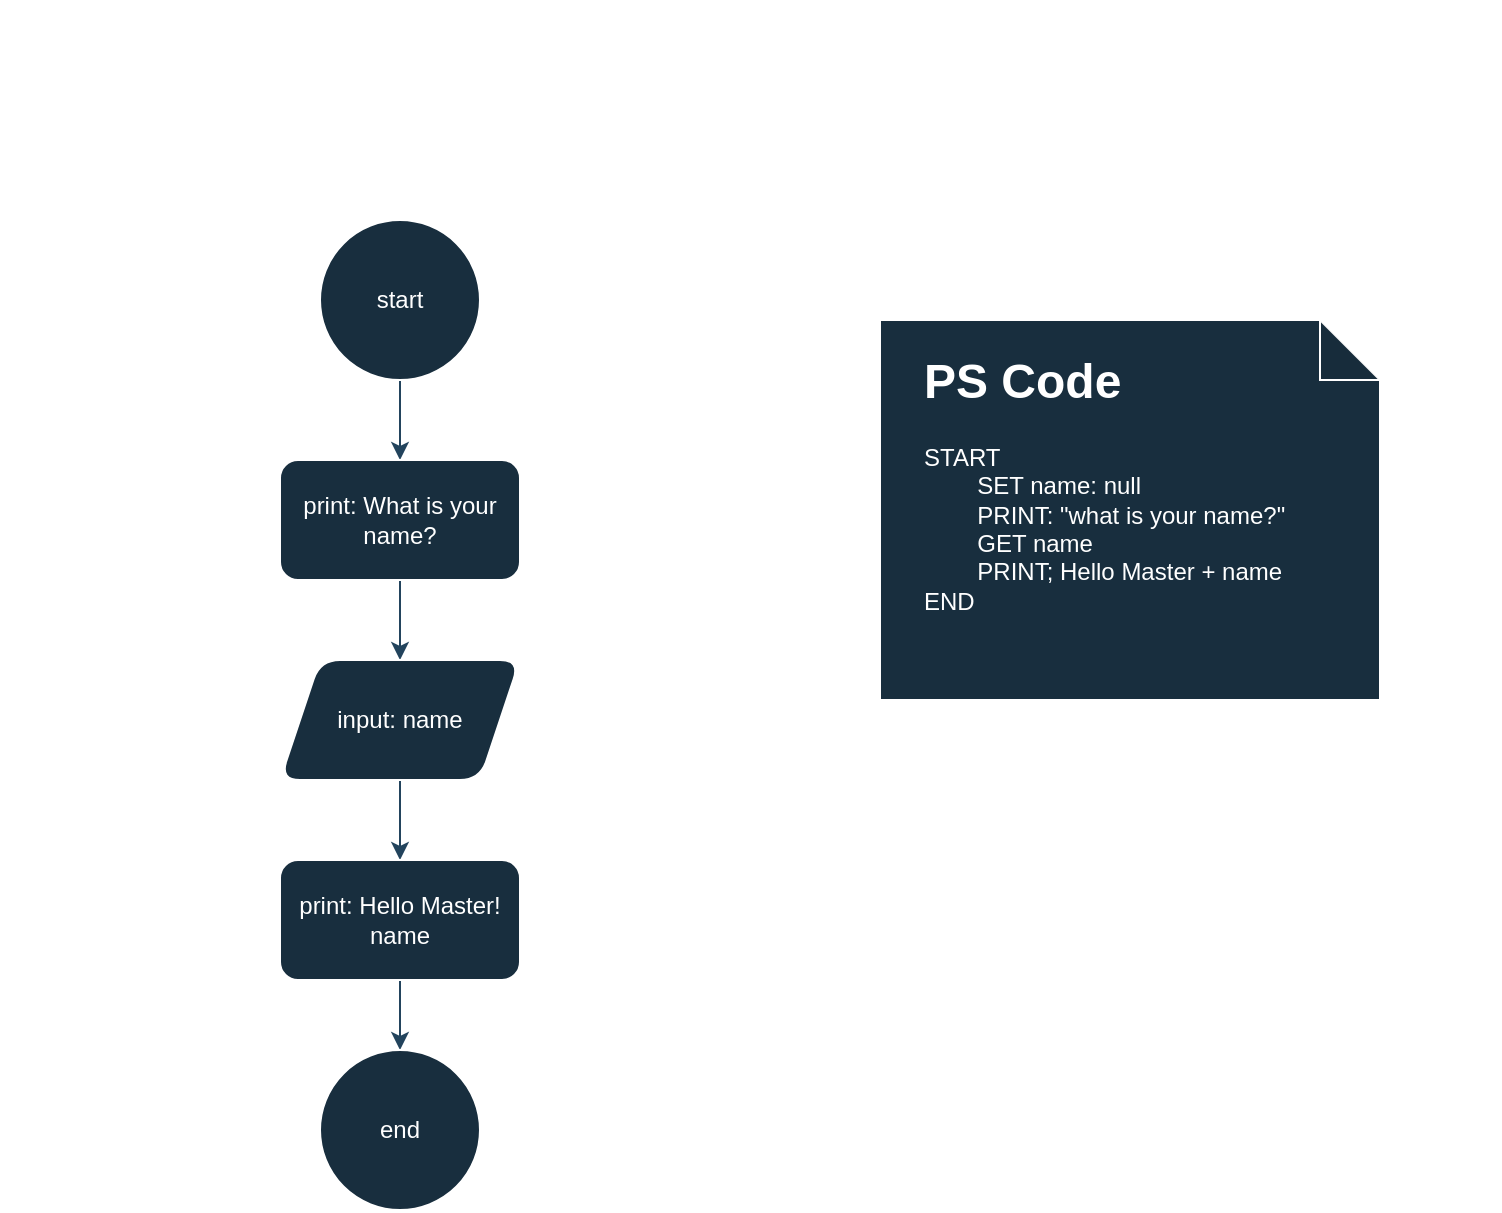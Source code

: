 <mxfile version="28.1.2">
  <diagram name="Seite-1" id="abSk2g-fQRa5oomzOUQR">
    <mxGraphModel dx="1426" dy="841" grid="1" gridSize="10" guides="1" tooltips="1" connect="1" arrows="1" fold="1" page="1" pageScale="1" pageWidth="827" pageHeight="1169" math="0" shadow="0">
      <root>
        <mxCell id="0" />
        <mxCell id="1" parent="0" />
        <mxCell id="HrAra-s8xm2rdkdKfDuV-1" value="&lt;font style=&quot;font-size: 24px;&quot;&gt;Hello Master&lt;/font&gt;" style="text;html=1;align=center;verticalAlign=middle;whiteSpace=wrap;rounded=0;labelBackgroundColor=none;fontColor=#FFFFFF;" vertex="1" parent="1">
          <mxGeometry x="30" y="20" width="160" height="80" as="geometry" />
        </mxCell>
        <mxCell id="HrAra-s8xm2rdkdKfDuV-6" value="" style="edgeStyle=orthogonalEdgeStyle;rounded=0;orthogonalLoop=1;jettySize=auto;html=1;labelBackgroundColor=none;strokeColor=#23445D;fontColor=default;" edge="1" parent="1" source="HrAra-s8xm2rdkdKfDuV-2" target="HrAra-s8xm2rdkdKfDuV-5">
          <mxGeometry relative="1" as="geometry" />
        </mxCell>
        <mxCell id="HrAra-s8xm2rdkdKfDuV-2" value="start" style="ellipse;whiteSpace=wrap;html=1;aspect=fixed;labelBackgroundColor=none;fillColor=#182E3E;strokeColor=#FFFFFF;fontColor=#FFFFFF;" vertex="1" parent="1">
          <mxGeometry x="190" y="130" width="80" height="80" as="geometry" />
        </mxCell>
        <mxCell id="HrAra-s8xm2rdkdKfDuV-8" value="" style="edgeStyle=orthogonalEdgeStyle;rounded=0;orthogonalLoop=1;jettySize=auto;html=1;labelBackgroundColor=none;strokeColor=#23445D;fontColor=default;" edge="1" parent="1" source="HrAra-s8xm2rdkdKfDuV-5" target="HrAra-s8xm2rdkdKfDuV-7">
          <mxGeometry relative="1" as="geometry" />
        </mxCell>
        <mxCell id="HrAra-s8xm2rdkdKfDuV-5" value="&lt;font style=&quot;color: rgb(255, 255, 255);&quot;&gt;print: What is your name?&lt;/font&gt;" style="rounded=1;whiteSpace=wrap;html=1;labelBackgroundColor=none;fillColor=#182E3E;strokeColor=#FFFFFF;fontColor=#FFFFFF;" vertex="1" parent="1">
          <mxGeometry x="170" y="250" width="120" height="60" as="geometry" />
        </mxCell>
        <mxCell id="HrAra-s8xm2rdkdKfDuV-10" value="" style="edgeStyle=orthogonalEdgeStyle;rounded=0;orthogonalLoop=1;jettySize=auto;html=1;labelBackgroundColor=none;strokeColor=#23445D;fontColor=default;" edge="1" parent="1" source="HrAra-s8xm2rdkdKfDuV-7" target="HrAra-s8xm2rdkdKfDuV-9">
          <mxGeometry relative="1" as="geometry" />
        </mxCell>
        <mxCell id="HrAra-s8xm2rdkdKfDuV-7" value="input: name" style="shape=parallelogram;perimeter=parallelogramPerimeter;whiteSpace=wrap;html=1;fixedSize=1;rounded=1;labelBackgroundColor=none;fillColor=#182E3E;strokeColor=#FFFFFF;fontColor=#FFFFFF;" vertex="1" parent="1">
          <mxGeometry x="170" y="350" width="120" height="60" as="geometry" />
        </mxCell>
        <mxCell id="HrAra-s8xm2rdkdKfDuV-12" value="" style="edgeStyle=orthogonalEdgeStyle;rounded=0;orthogonalLoop=1;jettySize=auto;html=1;labelBackgroundColor=none;strokeColor=#23445D;fontColor=default;" edge="1" parent="1" source="HrAra-s8xm2rdkdKfDuV-9" target="HrAra-s8xm2rdkdKfDuV-11">
          <mxGeometry relative="1" as="geometry" />
        </mxCell>
        <mxCell id="HrAra-s8xm2rdkdKfDuV-9" value="print: Hello Master!&lt;br&gt;name" style="whiteSpace=wrap;html=1;rounded=1;labelBackgroundColor=none;fillColor=#182E3E;strokeColor=#FFFFFF;fontColor=#FFFFFF;" vertex="1" parent="1">
          <mxGeometry x="170" y="450" width="120" height="60" as="geometry" />
        </mxCell>
        <mxCell id="HrAra-s8xm2rdkdKfDuV-11" value="end" style="ellipse;whiteSpace=wrap;html=1;rounded=1;labelBackgroundColor=none;fillColor=#182E3E;strokeColor=#FFFFFF;fontColor=#FFFFFF;" vertex="1" parent="1">
          <mxGeometry x="190" y="545" width="80" height="80" as="geometry" />
        </mxCell>
        <mxCell id="HrAra-s8xm2rdkdKfDuV-13" value="" style="shape=note;whiteSpace=wrap;html=1;backgroundOutline=1;darkOpacity=0.05;strokeColor=#FFFFFF;fontColor=#FFFFFF;fillColor=#182E3E;" vertex="1" parent="1">
          <mxGeometry x="470" y="180" width="250" height="190" as="geometry" />
        </mxCell>
        <mxCell id="HrAra-s8xm2rdkdKfDuV-14" value="&lt;h1 style=&quot;margin-top: 0px;&quot;&gt;&lt;font style=&quot;color: rgb(255, 255, 255);&quot;&gt;PS Code&lt;/font&gt;&lt;/h1&gt;&lt;p&gt;START&lt;br&gt;&lt;span style=&quot;white-space: pre;&quot;&gt;&#x9;&lt;/span&gt;SET name: null&lt;br&gt;&lt;span style=&quot;white-space: pre;&quot;&gt;&#x9;&lt;/span&gt;PRINT: &quot;what is your name?&quot;&lt;br&gt;&lt;span style=&quot;white-space: pre;&quot;&gt;&#x9;&lt;/span&gt;GET name&lt;br&gt;&lt;span style=&quot;white-space: pre;&quot;&gt;&#x9;&lt;/span&gt;PRINT; Hello Master + name&lt;br&gt;END&lt;/p&gt;" style="text;html=1;whiteSpace=wrap;overflow=hidden;rounded=0;fontColor=#FFFFFF;" vertex="1" parent="1">
          <mxGeometry x="490" y="190" width="290" height="160" as="geometry" />
        </mxCell>
      </root>
    </mxGraphModel>
  </diagram>
</mxfile>

